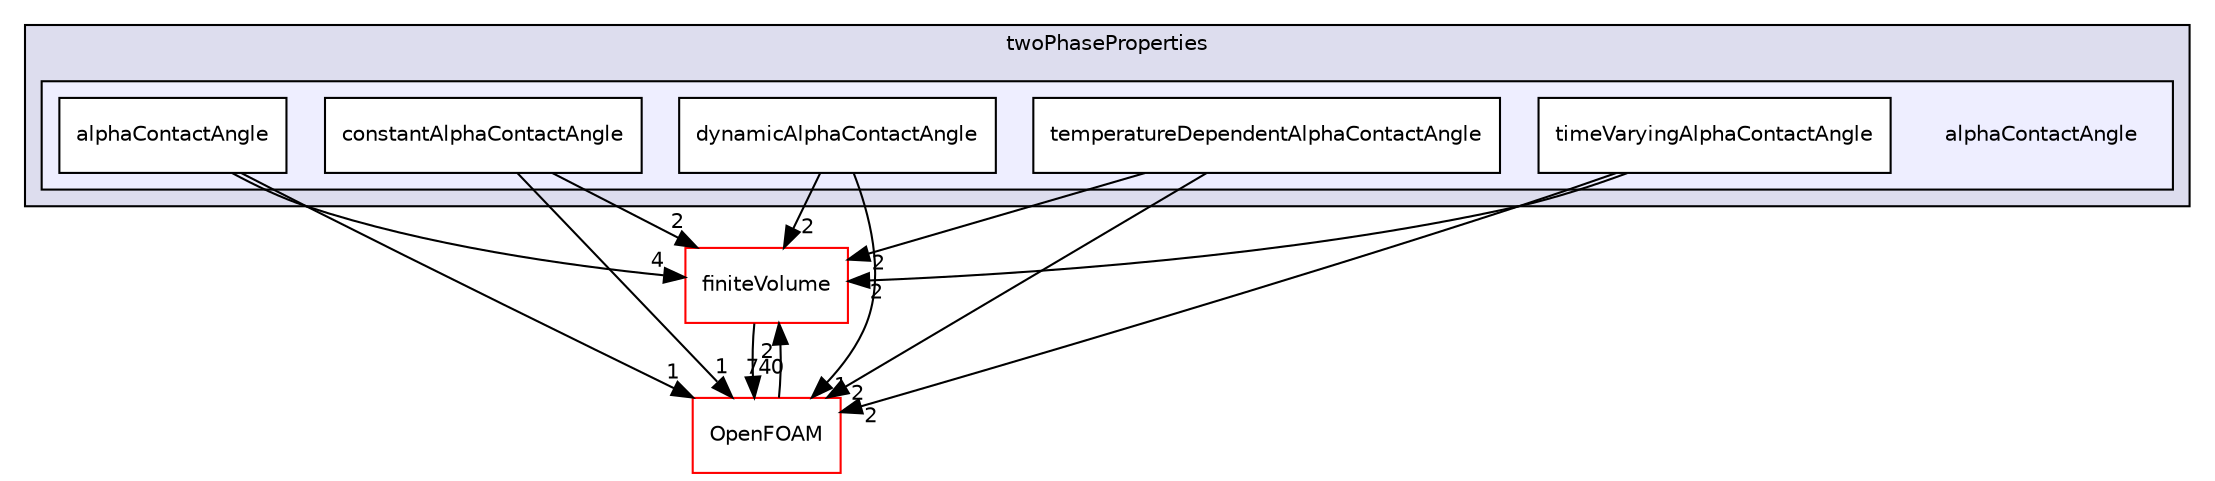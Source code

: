 digraph "src/transportModels/twoPhaseProperties/alphaContactAngle" {
  bgcolor=transparent;
  compound=true
  node [ fontsize="10", fontname="Helvetica"];
  edge [ labelfontsize="10", labelfontname="Helvetica"];
  subgraph clusterdir_3019d983b5a7602720418391e329a496 {
    graph [ bgcolor="#ddddee", pencolor="black", label="twoPhaseProperties" fontname="Helvetica", fontsize="10", URL="dir_3019d983b5a7602720418391e329a496.html"]
  subgraph clusterdir_b1ba5e17089ce8977fd49ed0dea41c50 {
    graph [ bgcolor="#eeeeff", pencolor="black", label="" URL="dir_b1ba5e17089ce8977fd49ed0dea41c50.html"];
    dir_b1ba5e17089ce8977fd49ed0dea41c50 [shape=plaintext label="alphaContactAngle"];
    dir_ac396c7ec5717b974fc19f96732d633c [shape=box label="alphaContactAngle" color="black" fillcolor="white" style="filled" URL="dir_ac396c7ec5717b974fc19f96732d633c.html"];
    dir_2ca00f793967543898d3eb328cb526df [shape=box label="constantAlphaContactAngle" color="black" fillcolor="white" style="filled" URL="dir_2ca00f793967543898d3eb328cb526df.html"];
    dir_38cc09aa106bbc9cba220356cb7f297c [shape=box label="dynamicAlphaContactAngle" color="black" fillcolor="white" style="filled" URL="dir_38cc09aa106bbc9cba220356cb7f297c.html"];
    dir_069ab9ecb2e3ca88c2dfbaa9aee5b7b8 [shape=box label="temperatureDependentAlphaContactAngle" color="black" fillcolor="white" style="filled" URL="dir_069ab9ecb2e3ca88c2dfbaa9aee5b7b8.html"];
    dir_09cdfa7806b674e29ae1fef61f2e640a [shape=box label="timeVaryingAlphaContactAngle" color="black" fillcolor="white" style="filled" URL="dir_09cdfa7806b674e29ae1fef61f2e640a.html"];
  }
  }
  dir_9bd15774b555cf7259a6fa18f99fe99b [shape=box label="finiteVolume" color="red" URL="dir_9bd15774b555cf7259a6fa18f99fe99b.html"];
  dir_c5473ff19b20e6ec4dfe5c310b3778a8 [shape=box label="OpenFOAM" color="red" URL="dir_c5473ff19b20e6ec4dfe5c310b3778a8.html"];
  dir_ac396c7ec5717b974fc19f96732d633c->dir_9bd15774b555cf7259a6fa18f99fe99b [headlabel="4", labeldistance=1.5 headhref="dir_003014_000892.html"];
  dir_ac396c7ec5717b974fc19f96732d633c->dir_c5473ff19b20e6ec4dfe5c310b3778a8 [headlabel="1", labeldistance=1.5 headhref="dir_003014_001950.html"];
  dir_9bd15774b555cf7259a6fa18f99fe99b->dir_c5473ff19b20e6ec4dfe5c310b3778a8 [headlabel="740", labeldistance=1.5 headhref="dir_000892_001950.html"];
  dir_069ab9ecb2e3ca88c2dfbaa9aee5b7b8->dir_9bd15774b555cf7259a6fa18f99fe99b [headlabel="2", labeldistance=1.5 headhref="dir_003021_000892.html"];
  dir_069ab9ecb2e3ca88c2dfbaa9aee5b7b8->dir_c5473ff19b20e6ec4dfe5c310b3778a8 [headlabel="2", labeldistance=1.5 headhref="dir_003021_001950.html"];
  dir_2ca00f793967543898d3eb328cb526df->dir_9bd15774b555cf7259a6fa18f99fe99b [headlabel="2", labeldistance=1.5 headhref="dir_003019_000892.html"];
  dir_2ca00f793967543898d3eb328cb526df->dir_c5473ff19b20e6ec4dfe5c310b3778a8 [headlabel="1", labeldistance=1.5 headhref="dir_003019_001950.html"];
  dir_09cdfa7806b674e29ae1fef61f2e640a->dir_9bd15774b555cf7259a6fa18f99fe99b [headlabel="2", labeldistance=1.5 headhref="dir_003022_000892.html"];
  dir_09cdfa7806b674e29ae1fef61f2e640a->dir_c5473ff19b20e6ec4dfe5c310b3778a8 [headlabel="2", labeldistance=1.5 headhref="dir_003022_001950.html"];
  dir_c5473ff19b20e6ec4dfe5c310b3778a8->dir_9bd15774b555cf7259a6fa18f99fe99b [headlabel="2", labeldistance=1.5 headhref="dir_001950_000892.html"];
  dir_38cc09aa106bbc9cba220356cb7f297c->dir_9bd15774b555cf7259a6fa18f99fe99b [headlabel="2", labeldistance=1.5 headhref="dir_003020_000892.html"];
  dir_38cc09aa106bbc9cba220356cb7f297c->dir_c5473ff19b20e6ec4dfe5c310b3778a8 [headlabel="1", labeldistance=1.5 headhref="dir_003020_001950.html"];
}
